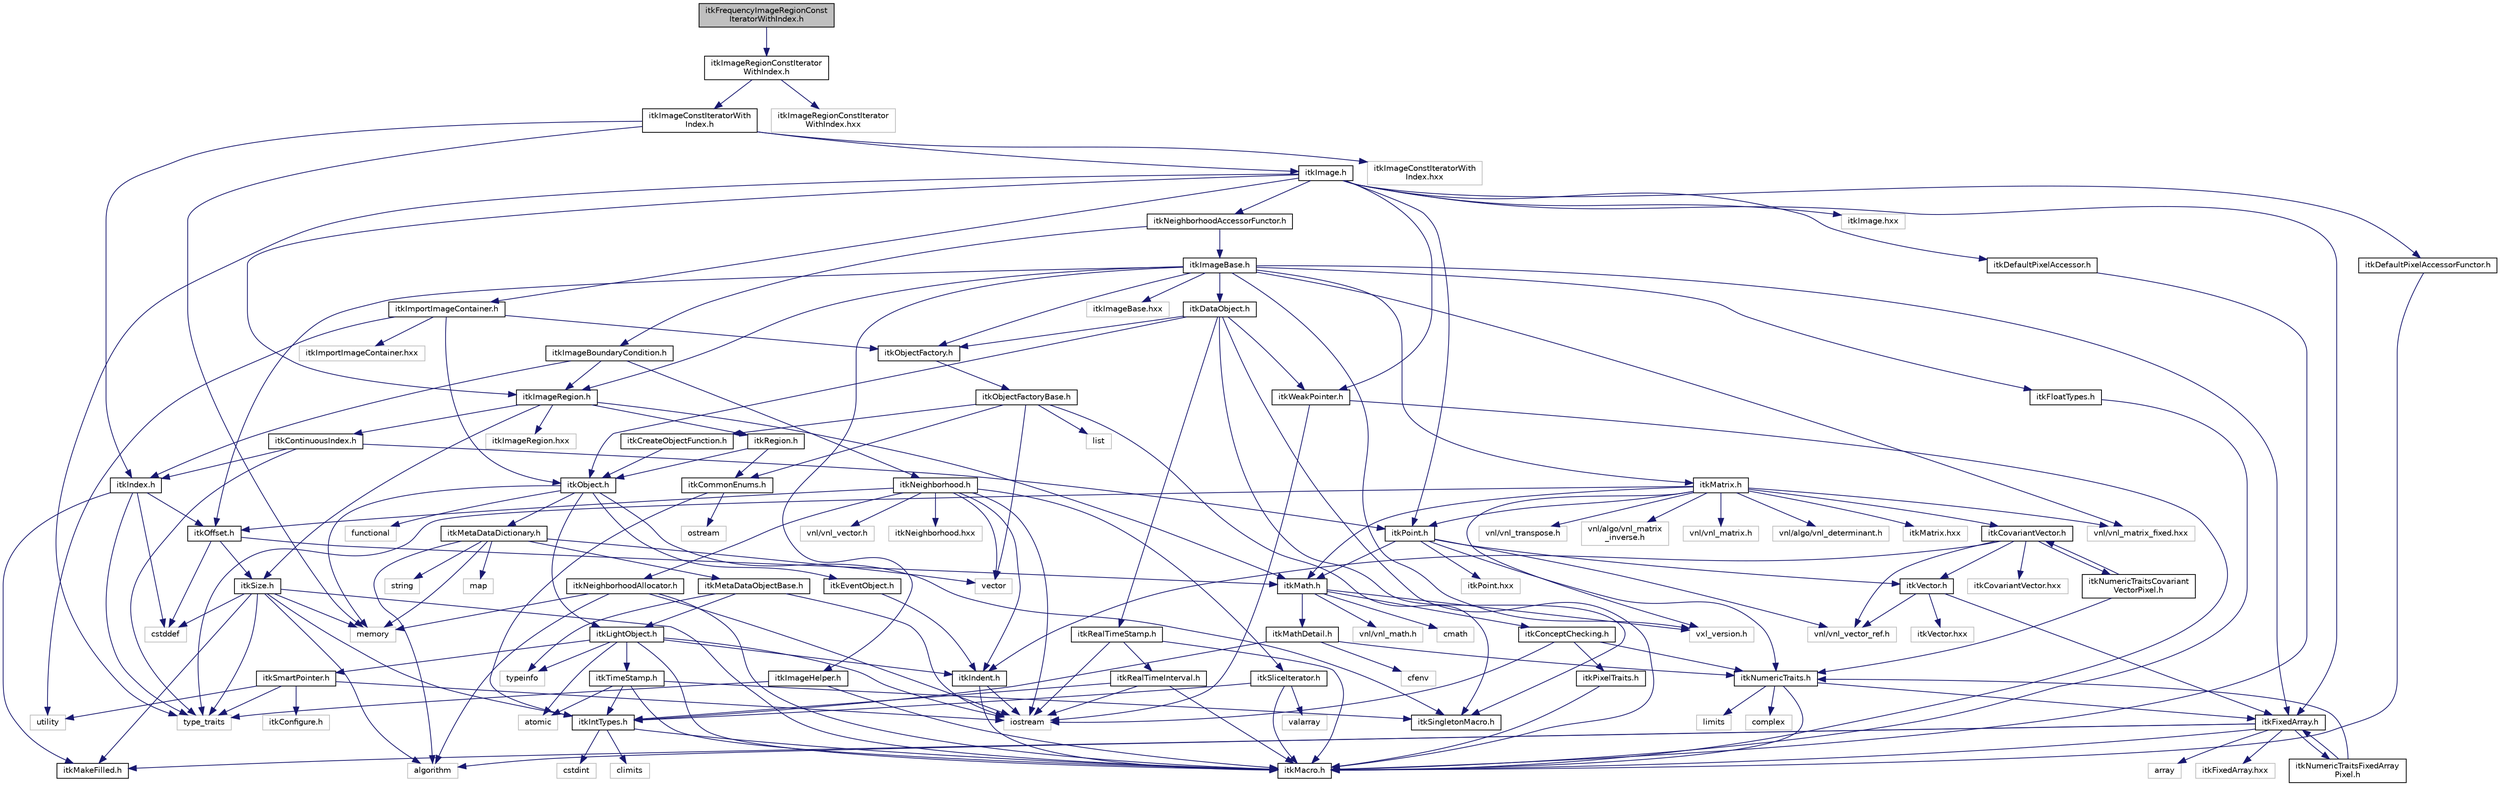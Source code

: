 digraph "itkFrequencyImageRegionConstIteratorWithIndex.h"
{
 // LATEX_PDF_SIZE
  edge [fontname="Helvetica",fontsize="10",labelfontname="Helvetica",labelfontsize="10"];
  node [fontname="Helvetica",fontsize="10",shape=record];
  Node1 [label="itkFrequencyImageRegionConst\lIteratorWithIndex.h",height=0.2,width=0.4,color="black", fillcolor="grey75", style="filled", fontcolor="black",tooltip=" "];
  Node1 -> Node2 [color="midnightblue",fontsize="10",style="solid",fontname="Helvetica"];
  Node2 [label="itkImageRegionConstIterator\lWithIndex.h",height=0.2,width=0.4,color="black", fillcolor="white", style="filled",URL="$itkImageRegionConstIteratorWithIndex_8h.html",tooltip=" "];
  Node2 -> Node3 [color="midnightblue",fontsize="10",style="solid",fontname="Helvetica"];
  Node3 [label="itkImageConstIteratorWith\lIndex.h",height=0.2,width=0.4,color="black", fillcolor="white", style="filled",URL="$itkImageConstIteratorWithIndex_8h.html",tooltip=" "];
  Node3 -> Node4 [color="midnightblue",fontsize="10",style="solid",fontname="Helvetica"];
  Node4 [label="itkIndex.h",height=0.2,width=0.4,color="black", fillcolor="white", style="filled",URL="$itkIndex_8h.html",tooltip=" "];
  Node4 -> Node5 [color="midnightblue",fontsize="10",style="solid",fontname="Helvetica"];
  Node5 [label="itkMakeFilled.h",height=0.2,width=0.4,color="black", fillcolor="white", style="filled",URL="$itkMakeFilled_8h.html",tooltip=" "];
  Node4 -> Node6 [color="midnightblue",fontsize="10",style="solid",fontname="Helvetica"];
  Node6 [label="itkOffset.h",height=0.2,width=0.4,color="black", fillcolor="white", style="filled",URL="$itkOffset_8h.html",tooltip=" "];
  Node6 -> Node7 [color="midnightblue",fontsize="10",style="solid",fontname="Helvetica"];
  Node7 [label="itkSize.h",height=0.2,width=0.4,color="black", fillcolor="white", style="filled",URL="$itkSize_8h.html",tooltip=" "];
  Node7 -> Node8 [color="midnightblue",fontsize="10",style="solid",fontname="Helvetica"];
  Node8 [label="itkIntTypes.h",height=0.2,width=0.4,color="black", fillcolor="white", style="filled",URL="$itkIntTypes_8h.html",tooltip=" "];
  Node8 -> Node9 [color="midnightblue",fontsize="10",style="solid",fontname="Helvetica"];
  Node9 [label="itkMacro.h",height=0.2,width=0.4,color="black", fillcolor="white", style="filled",URL="$itkMacro_8h.html",tooltip=" "];
  Node8 -> Node10 [color="midnightblue",fontsize="10",style="solid",fontname="Helvetica"];
  Node10 [label="cstdint",height=0.2,width=0.4,color="grey75", fillcolor="white", style="filled",tooltip=" "];
  Node8 -> Node11 [color="midnightblue",fontsize="10",style="solid",fontname="Helvetica"];
  Node11 [label="climits",height=0.2,width=0.4,color="grey75", fillcolor="white", style="filled",tooltip=" "];
  Node7 -> Node9 [color="midnightblue",fontsize="10",style="solid",fontname="Helvetica"];
  Node7 -> Node5 [color="midnightblue",fontsize="10",style="solid",fontname="Helvetica"];
  Node7 -> Node12 [color="midnightblue",fontsize="10",style="solid",fontname="Helvetica"];
  Node12 [label="algorithm",height=0.2,width=0.4,color="grey75", fillcolor="white", style="filled",tooltip=" "];
  Node7 -> Node13 [color="midnightblue",fontsize="10",style="solid",fontname="Helvetica"];
  Node13 [label="cstddef",height=0.2,width=0.4,color="grey75", fillcolor="white", style="filled",tooltip=" "];
  Node7 -> Node14 [color="midnightblue",fontsize="10",style="solid",fontname="Helvetica"];
  Node14 [label="type_traits",height=0.2,width=0.4,color="grey75", fillcolor="white", style="filled",tooltip=" "];
  Node7 -> Node15 [color="midnightblue",fontsize="10",style="solid",fontname="Helvetica"];
  Node15 [label="memory",height=0.2,width=0.4,color="grey75", fillcolor="white", style="filled",tooltip=" "];
  Node6 -> Node16 [color="midnightblue",fontsize="10",style="solid",fontname="Helvetica"];
  Node16 [label="itkMath.h",height=0.2,width=0.4,color="black", fillcolor="white", style="filled",URL="$itkMath_8h.html",tooltip=" "];
  Node16 -> Node17 [color="midnightblue",fontsize="10",style="solid",fontname="Helvetica"];
  Node17 [label="cmath",height=0.2,width=0.4,color="grey75", fillcolor="white", style="filled",tooltip=" "];
  Node16 -> Node18 [color="midnightblue",fontsize="10",style="solid",fontname="Helvetica"];
  Node18 [label="itkMathDetail.h",height=0.2,width=0.4,color="black", fillcolor="white", style="filled",URL="$itkMathDetail_8h.html",tooltip=" "];
  Node18 -> Node8 [color="midnightblue",fontsize="10",style="solid",fontname="Helvetica"];
  Node18 -> Node19 [color="midnightblue",fontsize="10",style="solid",fontname="Helvetica"];
  Node19 [label="itkNumericTraits.h",height=0.2,width=0.4,color="black", fillcolor="white", style="filled",URL="$itkNumericTraits_8h.html",tooltip=" "];
  Node19 -> Node9 [color="midnightblue",fontsize="10",style="solid",fontname="Helvetica"];
  Node19 -> Node20 [color="midnightblue",fontsize="10",style="solid",fontname="Helvetica"];
  Node20 [label="limits",height=0.2,width=0.4,color="grey75", fillcolor="white", style="filled",tooltip=" "];
  Node19 -> Node21 [color="midnightblue",fontsize="10",style="solid",fontname="Helvetica"];
  Node21 [label="complex",height=0.2,width=0.4,color="grey75", fillcolor="white", style="filled",tooltip=" "];
  Node19 -> Node22 [color="midnightblue",fontsize="10",style="solid",fontname="Helvetica"];
  Node22 [label="itkFixedArray.h",height=0.2,width=0.4,color="black", fillcolor="white", style="filled",URL="$itkFixedArray_8h.html",tooltip=" "];
  Node22 -> Node9 [color="midnightblue",fontsize="10",style="solid",fontname="Helvetica"];
  Node22 -> Node5 [color="midnightblue",fontsize="10",style="solid",fontname="Helvetica"];
  Node22 -> Node12 [color="midnightblue",fontsize="10",style="solid",fontname="Helvetica"];
  Node22 -> Node23 [color="midnightblue",fontsize="10",style="solid",fontname="Helvetica"];
  Node23 [label="array",height=0.2,width=0.4,color="grey75", fillcolor="white", style="filled",tooltip=" "];
  Node22 -> Node24 [color="midnightblue",fontsize="10",style="solid",fontname="Helvetica"];
  Node24 [label="itkFixedArray.hxx",height=0.2,width=0.4,color="grey75", fillcolor="white", style="filled",tooltip=" "];
  Node22 -> Node25 [color="midnightblue",fontsize="10",style="solid",fontname="Helvetica"];
  Node25 [label="itkNumericTraitsFixedArray\lPixel.h",height=0.2,width=0.4,color="black", fillcolor="white", style="filled",URL="$itkNumericTraitsFixedArrayPixel_8h.html",tooltip=" "];
  Node25 -> Node19 [color="midnightblue",fontsize="10",style="solid",fontname="Helvetica"];
  Node25 -> Node22 [color="midnightblue",fontsize="10",style="solid",fontname="Helvetica"];
  Node18 -> Node26 [color="midnightblue",fontsize="10",style="solid",fontname="Helvetica"];
  Node26 [label="cfenv",height=0.2,width=0.4,color="grey75", fillcolor="white", style="filled",tooltip=" "];
  Node16 -> Node27 [color="midnightblue",fontsize="10",style="solid",fontname="Helvetica"];
  Node27 [label="itkConceptChecking.h",height=0.2,width=0.4,color="black", fillcolor="white", style="filled",URL="$itkConceptChecking_8h.html",tooltip=" "];
  Node27 -> Node28 [color="midnightblue",fontsize="10",style="solid",fontname="Helvetica"];
  Node28 [label="itkPixelTraits.h",height=0.2,width=0.4,color="black", fillcolor="white", style="filled",URL="$itkPixelTraits_8h.html",tooltip=" "];
  Node28 -> Node9 [color="midnightblue",fontsize="10",style="solid",fontname="Helvetica"];
  Node27 -> Node19 [color="midnightblue",fontsize="10",style="solid",fontname="Helvetica"];
  Node27 -> Node29 [color="midnightblue",fontsize="10",style="solid",fontname="Helvetica"];
  Node29 [label="iostream",height=0.2,width=0.4,color="grey75", fillcolor="white", style="filled",tooltip=" "];
  Node16 -> Node30 [color="midnightblue",fontsize="10",style="solid",fontname="Helvetica"];
  Node30 [label="vnl/vnl_math.h",height=0.2,width=0.4,color="grey75", fillcolor="white", style="filled",tooltip=" "];
  Node16 -> Node31 [color="midnightblue",fontsize="10",style="solid",fontname="Helvetica"];
  Node31 [label="vxl_version.h",height=0.2,width=0.4,color="grey75", fillcolor="white", style="filled",tooltip=" "];
  Node6 -> Node13 [color="midnightblue",fontsize="10",style="solid",fontname="Helvetica"];
  Node4 -> Node13 [color="midnightblue",fontsize="10",style="solid",fontname="Helvetica"];
  Node4 -> Node14 [color="midnightblue",fontsize="10",style="solid",fontname="Helvetica"];
  Node3 -> Node32 [color="midnightblue",fontsize="10",style="solid",fontname="Helvetica"];
  Node32 [label="itkImage.h",height=0.2,width=0.4,color="black", fillcolor="white", style="filled",URL="$itkImage_8h.html",tooltip=" "];
  Node32 -> Node33 [color="midnightblue",fontsize="10",style="solid",fontname="Helvetica"];
  Node33 [label="itkImageRegion.h",height=0.2,width=0.4,color="black", fillcolor="white", style="filled",URL="$itkImageRegion_8h.html",tooltip=" "];
  Node33 -> Node34 [color="midnightblue",fontsize="10",style="solid",fontname="Helvetica"];
  Node34 [label="itkRegion.h",height=0.2,width=0.4,color="black", fillcolor="white", style="filled",URL="$itkRegion_8h.html",tooltip=" "];
  Node34 -> Node35 [color="midnightblue",fontsize="10",style="solid",fontname="Helvetica"];
  Node35 [label="itkObject.h",height=0.2,width=0.4,color="black", fillcolor="white", style="filled",URL="$itkObject_8h.html",tooltip=" "];
  Node35 -> Node36 [color="midnightblue",fontsize="10",style="solid",fontname="Helvetica"];
  Node36 [label="itkLightObject.h",height=0.2,width=0.4,color="black", fillcolor="white", style="filled",URL="$itkLightObject_8h.html",tooltip=" "];
  Node36 -> Node9 [color="midnightblue",fontsize="10",style="solid",fontname="Helvetica"];
  Node36 -> Node37 [color="midnightblue",fontsize="10",style="solid",fontname="Helvetica"];
  Node37 [label="itkSmartPointer.h",height=0.2,width=0.4,color="black", fillcolor="white", style="filled",URL="$itkSmartPointer_8h.html",tooltip=" "];
  Node37 -> Node29 [color="midnightblue",fontsize="10",style="solid",fontname="Helvetica"];
  Node37 -> Node38 [color="midnightblue",fontsize="10",style="solid",fontname="Helvetica"];
  Node38 [label="utility",height=0.2,width=0.4,color="grey75", fillcolor="white", style="filled",tooltip=" "];
  Node37 -> Node14 [color="midnightblue",fontsize="10",style="solid",fontname="Helvetica"];
  Node37 -> Node39 [color="midnightblue",fontsize="10",style="solid",fontname="Helvetica"];
  Node39 [label="itkConfigure.h",height=0.2,width=0.4,color="grey75", fillcolor="white", style="filled",tooltip=" "];
  Node36 -> Node40 [color="midnightblue",fontsize="10",style="solid",fontname="Helvetica"];
  Node40 [label="itkTimeStamp.h",height=0.2,width=0.4,color="black", fillcolor="white", style="filled",URL="$itkTimeStamp_8h.html",tooltip=" "];
  Node40 -> Node9 [color="midnightblue",fontsize="10",style="solid",fontname="Helvetica"];
  Node40 -> Node8 [color="midnightblue",fontsize="10",style="solid",fontname="Helvetica"];
  Node40 -> Node41 [color="midnightblue",fontsize="10",style="solid",fontname="Helvetica"];
  Node41 [label="atomic",height=0.2,width=0.4,color="grey75", fillcolor="white", style="filled",tooltip=" "];
  Node40 -> Node42 [color="midnightblue",fontsize="10",style="solid",fontname="Helvetica"];
  Node42 [label="itkSingletonMacro.h",height=0.2,width=0.4,color="black", fillcolor="white", style="filled",URL="$itkSingletonMacro_8h.html",tooltip=" "];
  Node36 -> Node43 [color="midnightblue",fontsize="10",style="solid",fontname="Helvetica"];
  Node43 [label="itkIndent.h",height=0.2,width=0.4,color="black", fillcolor="white", style="filled",URL="$itkIndent_8h.html",tooltip=" "];
  Node43 -> Node9 [color="midnightblue",fontsize="10",style="solid",fontname="Helvetica"];
  Node43 -> Node29 [color="midnightblue",fontsize="10",style="solid",fontname="Helvetica"];
  Node36 -> Node41 [color="midnightblue",fontsize="10",style="solid",fontname="Helvetica"];
  Node36 -> Node29 [color="midnightblue",fontsize="10",style="solid",fontname="Helvetica"];
  Node36 -> Node44 [color="midnightblue",fontsize="10",style="solid",fontname="Helvetica"];
  Node44 [label="typeinfo",height=0.2,width=0.4,color="grey75", fillcolor="white", style="filled",tooltip=" "];
  Node35 -> Node45 [color="midnightblue",fontsize="10",style="solid",fontname="Helvetica"];
  Node45 [label="itkEventObject.h",height=0.2,width=0.4,color="black", fillcolor="white", style="filled",URL="$itkEventObject_8h.html",tooltip=" "];
  Node45 -> Node43 [color="midnightblue",fontsize="10",style="solid",fontname="Helvetica"];
  Node35 -> Node46 [color="midnightblue",fontsize="10",style="solid",fontname="Helvetica"];
  Node46 [label="itkMetaDataDictionary.h",height=0.2,width=0.4,color="black", fillcolor="white", style="filled",URL="$itkMetaDataDictionary_8h.html",tooltip=" "];
  Node46 -> Node47 [color="midnightblue",fontsize="10",style="solid",fontname="Helvetica"];
  Node47 [label="itkMetaDataObjectBase.h",height=0.2,width=0.4,color="black", fillcolor="white", style="filled",URL="$itkMetaDataObjectBase_8h.html",tooltip=" "];
  Node47 -> Node36 [color="midnightblue",fontsize="10",style="solid",fontname="Helvetica"];
  Node47 -> Node44 [color="midnightblue",fontsize="10",style="solid",fontname="Helvetica"];
  Node47 -> Node29 [color="midnightblue",fontsize="10",style="solid",fontname="Helvetica"];
  Node46 -> Node12 [color="midnightblue",fontsize="10",style="solid",fontname="Helvetica"];
  Node46 -> Node48 [color="midnightblue",fontsize="10",style="solid",fontname="Helvetica"];
  Node48 [label="vector",height=0.2,width=0.4,color="grey75", fillcolor="white", style="filled",tooltip=" "];
  Node46 -> Node49 [color="midnightblue",fontsize="10",style="solid",fontname="Helvetica"];
  Node49 [label="map",height=0.2,width=0.4,color="grey75", fillcolor="white", style="filled",tooltip=" "];
  Node46 -> Node50 [color="midnightblue",fontsize="10",style="solid",fontname="Helvetica"];
  Node50 [label="string",height=0.2,width=0.4,color="grey75", fillcolor="white", style="filled",tooltip=" "];
  Node46 -> Node15 [color="midnightblue",fontsize="10",style="solid",fontname="Helvetica"];
  Node35 -> Node42 [color="midnightblue",fontsize="10",style="solid",fontname="Helvetica"];
  Node35 -> Node51 [color="midnightblue",fontsize="10",style="solid",fontname="Helvetica"];
  Node51 [label="functional",height=0.2,width=0.4,color="grey75", fillcolor="white", style="filled",tooltip=" "];
  Node35 -> Node15 [color="midnightblue",fontsize="10",style="solid",fontname="Helvetica"];
  Node34 -> Node52 [color="midnightblue",fontsize="10",style="solid",fontname="Helvetica"];
  Node52 [label="itkCommonEnums.h",height=0.2,width=0.4,color="black", fillcolor="white", style="filled",URL="$itkCommonEnums_8h.html",tooltip=" "];
  Node52 -> Node8 [color="midnightblue",fontsize="10",style="solid",fontname="Helvetica"];
  Node52 -> Node53 [color="midnightblue",fontsize="10",style="solid",fontname="Helvetica"];
  Node53 [label="ostream",height=0.2,width=0.4,color="grey75", fillcolor="white", style="filled",tooltip=" "];
  Node33 -> Node7 [color="midnightblue",fontsize="10",style="solid",fontname="Helvetica"];
  Node33 -> Node54 [color="midnightblue",fontsize="10",style="solid",fontname="Helvetica"];
  Node54 [label="itkContinuousIndex.h",height=0.2,width=0.4,color="black", fillcolor="white", style="filled",URL="$itkContinuousIndex_8h.html",tooltip=" "];
  Node54 -> Node55 [color="midnightblue",fontsize="10",style="solid",fontname="Helvetica"];
  Node55 [label="itkPoint.h",height=0.2,width=0.4,color="black", fillcolor="white", style="filled",URL="$itkPoint_8h.html",tooltip=" "];
  Node55 -> Node19 [color="midnightblue",fontsize="10",style="solid",fontname="Helvetica"];
  Node55 -> Node56 [color="midnightblue",fontsize="10",style="solid",fontname="Helvetica"];
  Node56 [label="itkVector.h",height=0.2,width=0.4,color="black", fillcolor="white", style="filled",URL="$itkVector_8h.html",tooltip=" "];
  Node56 -> Node22 [color="midnightblue",fontsize="10",style="solid",fontname="Helvetica"];
  Node56 -> Node57 [color="midnightblue",fontsize="10",style="solid",fontname="Helvetica"];
  Node57 [label="vnl/vnl_vector_ref.h",height=0.2,width=0.4,color="grey75", fillcolor="white", style="filled",tooltip=" "];
  Node56 -> Node58 [color="midnightblue",fontsize="10",style="solid",fontname="Helvetica"];
  Node58 [label="itkVector.hxx",height=0.2,width=0.4,color="grey75", fillcolor="white", style="filled",tooltip=" "];
  Node55 -> Node57 [color="midnightblue",fontsize="10",style="solid",fontname="Helvetica"];
  Node55 -> Node16 [color="midnightblue",fontsize="10",style="solid",fontname="Helvetica"];
  Node55 -> Node59 [color="midnightblue",fontsize="10",style="solid",fontname="Helvetica"];
  Node59 [label="itkPoint.hxx",height=0.2,width=0.4,color="grey75", fillcolor="white", style="filled",tooltip=" "];
  Node54 -> Node4 [color="midnightblue",fontsize="10",style="solid",fontname="Helvetica"];
  Node54 -> Node14 [color="midnightblue",fontsize="10",style="solid",fontname="Helvetica"];
  Node33 -> Node16 [color="midnightblue",fontsize="10",style="solid",fontname="Helvetica"];
  Node33 -> Node60 [color="midnightblue",fontsize="10",style="solid",fontname="Helvetica"];
  Node60 [label="itkImageRegion.hxx",height=0.2,width=0.4,color="grey75", fillcolor="white", style="filled",tooltip=" "];
  Node32 -> Node61 [color="midnightblue",fontsize="10",style="solid",fontname="Helvetica"];
  Node61 [label="itkImportImageContainer.h",height=0.2,width=0.4,color="black", fillcolor="white", style="filled",URL="$itkImportImageContainer_8h.html",tooltip=" "];
  Node61 -> Node35 [color="midnightblue",fontsize="10",style="solid",fontname="Helvetica"];
  Node61 -> Node62 [color="midnightblue",fontsize="10",style="solid",fontname="Helvetica"];
  Node62 [label="itkObjectFactory.h",height=0.2,width=0.4,color="black", fillcolor="white", style="filled",URL="$itkObjectFactory_8h.html",tooltip=" "];
  Node62 -> Node63 [color="midnightblue",fontsize="10",style="solid",fontname="Helvetica"];
  Node63 [label="itkObjectFactoryBase.h",height=0.2,width=0.4,color="black", fillcolor="white", style="filled",URL="$itkObjectFactoryBase_8h.html",tooltip=" "];
  Node63 -> Node64 [color="midnightblue",fontsize="10",style="solid",fontname="Helvetica"];
  Node64 [label="itkCreateObjectFunction.h",height=0.2,width=0.4,color="black", fillcolor="white", style="filled",URL="$itkCreateObjectFunction_8h.html",tooltip=" "];
  Node64 -> Node35 [color="midnightblue",fontsize="10",style="solid",fontname="Helvetica"];
  Node63 -> Node42 [color="midnightblue",fontsize="10",style="solid",fontname="Helvetica"];
  Node63 -> Node52 [color="midnightblue",fontsize="10",style="solid",fontname="Helvetica"];
  Node63 -> Node65 [color="midnightblue",fontsize="10",style="solid",fontname="Helvetica"];
  Node65 [label="list",height=0.2,width=0.4,color="grey75", fillcolor="white", style="filled",tooltip=" "];
  Node63 -> Node48 [color="midnightblue",fontsize="10",style="solid",fontname="Helvetica"];
  Node61 -> Node38 [color="midnightblue",fontsize="10",style="solid",fontname="Helvetica"];
  Node61 -> Node66 [color="midnightblue",fontsize="10",style="solid",fontname="Helvetica"];
  Node66 [label="itkImportImageContainer.hxx",height=0.2,width=0.4,color="grey75", fillcolor="white", style="filled",tooltip=" "];
  Node32 -> Node67 [color="midnightblue",fontsize="10",style="solid",fontname="Helvetica"];
  Node67 [label="itkDefaultPixelAccessor.h",height=0.2,width=0.4,color="black", fillcolor="white", style="filled",URL="$itkDefaultPixelAccessor_8h.html",tooltip=" "];
  Node67 -> Node9 [color="midnightblue",fontsize="10",style="solid",fontname="Helvetica"];
  Node32 -> Node68 [color="midnightblue",fontsize="10",style="solid",fontname="Helvetica"];
  Node68 [label="itkDefaultPixelAccessorFunctor.h",height=0.2,width=0.4,color="black", fillcolor="white", style="filled",URL="$itkDefaultPixelAccessorFunctor_8h.html",tooltip=" "];
  Node68 -> Node9 [color="midnightblue",fontsize="10",style="solid",fontname="Helvetica"];
  Node32 -> Node55 [color="midnightblue",fontsize="10",style="solid",fontname="Helvetica"];
  Node32 -> Node22 [color="midnightblue",fontsize="10",style="solid",fontname="Helvetica"];
  Node32 -> Node69 [color="midnightblue",fontsize="10",style="solid",fontname="Helvetica"];
  Node69 [label="itkWeakPointer.h",height=0.2,width=0.4,color="black", fillcolor="white", style="filled",URL="$itkWeakPointer_8h.html",tooltip=" "];
  Node69 -> Node9 [color="midnightblue",fontsize="10",style="solid",fontname="Helvetica"];
  Node69 -> Node29 [color="midnightblue",fontsize="10",style="solid",fontname="Helvetica"];
  Node32 -> Node70 [color="midnightblue",fontsize="10",style="solid",fontname="Helvetica"];
  Node70 [label="itkNeighborhoodAccessorFunctor.h",height=0.2,width=0.4,color="black", fillcolor="white", style="filled",URL="$itkNeighborhoodAccessorFunctor_8h.html",tooltip=" "];
  Node70 -> Node71 [color="midnightblue",fontsize="10",style="solid",fontname="Helvetica"];
  Node71 [label="itkImageBoundaryCondition.h",height=0.2,width=0.4,color="black", fillcolor="white", style="filled",URL="$itkImageBoundaryCondition_8h.html",tooltip=" "];
  Node71 -> Node4 [color="midnightblue",fontsize="10",style="solid",fontname="Helvetica"];
  Node71 -> Node72 [color="midnightblue",fontsize="10",style="solid",fontname="Helvetica"];
  Node72 [label="itkNeighborhood.h",height=0.2,width=0.4,color="black", fillcolor="white", style="filled",URL="$itkNeighborhood_8h.html",tooltip=" "];
  Node72 -> Node29 [color="midnightblue",fontsize="10",style="solid",fontname="Helvetica"];
  Node72 -> Node73 [color="midnightblue",fontsize="10",style="solid",fontname="Helvetica"];
  Node73 [label="itkNeighborhoodAllocator.h",height=0.2,width=0.4,color="black", fillcolor="white", style="filled",URL="$itkNeighborhoodAllocator_8h.html",tooltip=" "];
  Node73 -> Node12 [color="midnightblue",fontsize="10",style="solid",fontname="Helvetica"];
  Node73 -> Node29 [color="midnightblue",fontsize="10",style="solid",fontname="Helvetica"];
  Node73 -> Node15 [color="midnightblue",fontsize="10",style="solid",fontname="Helvetica"];
  Node73 -> Node9 [color="midnightblue",fontsize="10",style="solid",fontname="Helvetica"];
  Node72 -> Node43 [color="midnightblue",fontsize="10",style="solid",fontname="Helvetica"];
  Node72 -> Node74 [color="midnightblue",fontsize="10",style="solid",fontname="Helvetica"];
  Node74 [label="itkSliceIterator.h",height=0.2,width=0.4,color="black", fillcolor="white", style="filled",URL="$itkSliceIterator_8h.html",tooltip=" "];
  Node74 -> Node9 [color="midnightblue",fontsize="10",style="solid",fontname="Helvetica"];
  Node74 -> Node8 [color="midnightblue",fontsize="10",style="solid",fontname="Helvetica"];
  Node74 -> Node75 [color="midnightblue",fontsize="10",style="solid",fontname="Helvetica"];
  Node75 [label="valarray",height=0.2,width=0.4,color="grey75", fillcolor="white", style="filled",tooltip=" "];
  Node72 -> Node76 [color="midnightblue",fontsize="10",style="solid",fontname="Helvetica"];
  Node76 [label="vnl/vnl_vector.h",height=0.2,width=0.4,color="grey75", fillcolor="white", style="filled",tooltip=" "];
  Node72 -> Node6 [color="midnightblue",fontsize="10",style="solid",fontname="Helvetica"];
  Node72 -> Node48 [color="midnightblue",fontsize="10",style="solid",fontname="Helvetica"];
  Node72 -> Node77 [color="midnightblue",fontsize="10",style="solid",fontname="Helvetica"];
  Node77 [label="itkNeighborhood.hxx",height=0.2,width=0.4,color="grey75", fillcolor="white", style="filled",tooltip=" "];
  Node71 -> Node33 [color="midnightblue",fontsize="10",style="solid",fontname="Helvetica"];
  Node70 -> Node78 [color="midnightblue",fontsize="10",style="solid",fontname="Helvetica"];
  Node78 [label="itkImageBase.h",height=0.2,width=0.4,color="black", fillcolor="white", style="filled",URL="$itkImageBase_8h.html",tooltip=" "];
  Node78 -> Node79 [color="midnightblue",fontsize="10",style="solid",fontname="Helvetica"];
  Node79 [label="itkDataObject.h",height=0.2,width=0.4,color="black", fillcolor="white", style="filled",URL="$itkDataObject_8h.html",tooltip=" "];
  Node79 -> Node35 [color="midnightblue",fontsize="10",style="solid",fontname="Helvetica"];
  Node79 -> Node9 [color="midnightblue",fontsize="10",style="solid",fontname="Helvetica"];
  Node79 -> Node42 [color="midnightblue",fontsize="10",style="solid",fontname="Helvetica"];
  Node79 -> Node69 [color="midnightblue",fontsize="10",style="solid",fontname="Helvetica"];
  Node79 -> Node80 [color="midnightblue",fontsize="10",style="solid",fontname="Helvetica"];
  Node80 [label="itkRealTimeStamp.h",height=0.2,width=0.4,color="black", fillcolor="white", style="filled",URL="$itkRealTimeStamp_8h.html",tooltip=" "];
  Node80 -> Node81 [color="midnightblue",fontsize="10",style="solid",fontname="Helvetica"];
  Node81 [label="itkRealTimeInterval.h",height=0.2,width=0.4,color="black", fillcolor="white", style="filled",URL="$itkRealTimeInterval_8h.html",tooltip=" "];
  Node81 -> Node8 [color="midnightblue",fontsize="10",style="solid",fontname="Helvetica"];
  Node81 -> Node9 [color="midnightblue",fontsize="10",style="solid",fontname="Helvetica"];
  Node81 -> Node29 [color="midnightblue",fontsize="10",style="solid",fontname="Helvetica"];
  Node80 -> Node9 [color="midnightblue",fontsize="10",style="solid",fontname="Helvetica"];
  Node80 -> Node29 [color="midnightblue",fontsize="10",style="solid",fontname="Helvetica"];
  Node79 -> Node62 [color="midnightblue",fontsize="10",style="solid",fontname="Helvetica"];
  Node78 -> Node33 [color="midnightblue",fontsize="10",style="solid",fontname="Helvetica"];
  Node78 -> Node82 [color="midnightblue",fontsize="10",style="solid",fontname="Helvetica"];
  Node82 [label="itkMatrix.h",height=0.2,width=0.4,color="black", fillcolor="white", style="filled",URL="$itkMatrix_8h.html",tooltip=" "];
  Node82 -> Node55 [color="midnightblue",fontsize="10",style="solid",fontname="Helvetica"];
  Node82 -> Node83 [color="midnightblue",fontsize="10",style="solid",fontname="Helvetica"];
  Node83 [label="itkCovariantVector.h",height=0.2,width=0.4,color="black", fillcolor="white", style="filled",URL="$itkCovariantVector_8h.html",tooltip=" "];
  Node83 -> Node43 [color="midnightblue",fontsize="10",style="solid",fontname="Helvetica"];
  Node83 -> Node56 [color="midnightblue",fontsize="10",style="solid",fontname="Helvetica"];
  Node83 -> Node57 [color="midnightblue",fontsize="10",style="solid",fontname="Helvetica"];
  Node83 -> Node84 [color="midnightblue",fontsize="10",style="solid",fontname="Helvetica"];
  Node84 [label="itkNumericTraitsCovariant\lVectorPixel.h",height=0.2,width=0.4,color="black", fillcolor="white", style="filled",URL="$itkNumericTraitsCovariantVectorPixel_8h.html",tooltip=" "];
  Node84 -> Node19 [color="midnightblue",fontsize="10",style="solid",fontname="Helvetica"];
  Node84 -> Node83 [color="midnightblue",fontsize="10",style="solid",fontname="Helvetica"];
  Node83 -> Node85 [color="midnightblue",fontsize="10",style="solid",fontname="Helvetica"];
  Node85 [label="itkCovariantVector.hxx",height=0.2,width=0.4,color="grey75", fillcolor="white", style="filled",tooltip=" "];
  Node82 -> Node31 [color="midnightblue",fontsize="10",style="solid",fontname="Helvetica"];
  Node82 -> Node86 [color="midnightblue",fontsize="10",style="solid",fontname="Helvetica"];
  Node86 [label="vnl/vnl_matrix_fixed.hxx",height=0.2,width=0.4,color="grey75", fillcolor="white", style="filled",tooltip=" "];
  Node82 -> Node87 [color="midnightblue",fontsize="10",style="solid",fontname="Helvetica"];
  Node87 [label="vnl/vnl_transpose.h",height=0.2,width=0.4,color="grey75", fillcolor="white", style="filled",tooltip=" "];
  Node82 -> Node88 [color="midnightblue",fontsize="10",style="solid",fontname="Helvetica"];
  Node88 [label="vnl/algo/vnl_matrix\l_inverse.h",height=0.2,width=0.4,color="grey75", fillcolor="white", style="filled",tooltip=" "];
  Node82 -> Node89 [color="midnightblue",fontsize="10",style="solid",fontname="Helvetica"];
  Node89 [label="vnl/vnl_matrix.h",height=0.2,width=0.4,color="grey75", fillcolor="white", style="filled",tooltip=" "];
  Node82 -> Node90 [color="midnightblue",fontsize="10",style="solid",fontname="Helvetica"];
  Node90 [label="vnl/algo/vnl_determinant.h",height=0.2,width=0.4,color="grey75", fillcolor="white", style="filled",tooltip=" "];
  Node82 -> Node16 [color="midnightblue",fontsize="10",style="solid",fontname="Helvetica"];
  Node82 -> Node14 [color="midnightblue",fontsize="10",style="solid",fontname="Helvetica"];
  Node82 -> Node91 [color="midnightblue",fontsize="10",style="solid",fontname="Helvetica"];
  Node91 [label="itkMatrix.hxx",height=0.2,width=0.4,color="grey75", fillcolor="white", style="filled",tooltip=" "];
  Node78 -> Node62 [color="midnightblue",fontsize="10",style="solid",fontname="Helvetica"];
  Node78 -> Node6 [color="midnightblue",fontsize="10",style="solid",fontname="Helvetica"];
  Node78 -> Node22 [color="midnightblue",fontsize="10",style="solid",fontname="Helvetica"];
  Node78 -> Node92 [color="midnightblue",fontsize="10",style="solid",fontname="Helvetica"];
  Node92 [label="itkImageHelper.h",height=0.2,width=0.4,color="black", fillcolor="white", style="filled",URL="$itkImageHelper_8h.html",tooltip=" "];
  Node92 -> Node9 [color="midnightblue",fontsize="10",style="solid",fontname="Helvetica"];
  Node92 -> Node14 [color="midnightblue",fontsize="10",style="solid",fontname="Helvetica"];
  Node78 -> Node93 [color="midnightblue",fontsize="10",style="solid",fontname="Helvetica"];
  Node93 [label="itkFloatTypes.h",height=0.2,width=0.4,color="black", fillcolor="white", style="filled",URL="$itkFloatTypes_8h.html",tooltip=" "];
  Node93 -> Node9 [color="midnightblue",fontsize="10",style="solid",fontname="Helvetica"];
  Node78 -> Node31 [color="midnightblue",fontsize="10",style="solid",fontname="Helvetica"];
  Node78 -> Node86 [color="midnightblue",fontsize="10",style="solid",fontname="Helvetica"];
  Node78 -> Node94 [color="midnightblue",fontsize="10",style="solid",fontname="Helvetica"];
  Node94 [label="itkImageBase.hxx",height=0.2,width=0.4,color="grey75", fillcolor="white", style="filled",tooltip=" "];
  Node32 -> Node14 [color="midnightblue",fontsize="10",style="solid",fontname="Helvetica"];
  Node32 -> Node95 [color="midnightblue",fontsize="10",style="solid",fontname="Helvetica"];
  Node95 [label="itkImage.hxx",height=0.2,width=0.4,color="grey75", fillcolor="white", style="filled",tooltip=" "];
  Node3 -> Node15 [color="midnightblue",fontsize="10",style="solid",fontname="Helvetica"];
  Node3 -> Node96 [color="midnightblue",fontsize="10",style="solid",fontname="Helvetica"];
  Node96 [label="itkImageConstIteratorWith\lIndex.hxx",height=0.2,width=0.4,color="grey75", fillcolor="white", style="filled",tooltip=" "];
  Node2 -> Node97 [color="midnightblue",fontsize="10",style="solid",fontname="Helvetica"];
  Node97 [label="itkImageRegionConstIterator\lWithIndex.hxx",height=0.2,width=0.4,color="grey75", fillcolor="white", style="filled",tooltip=" "];
}
